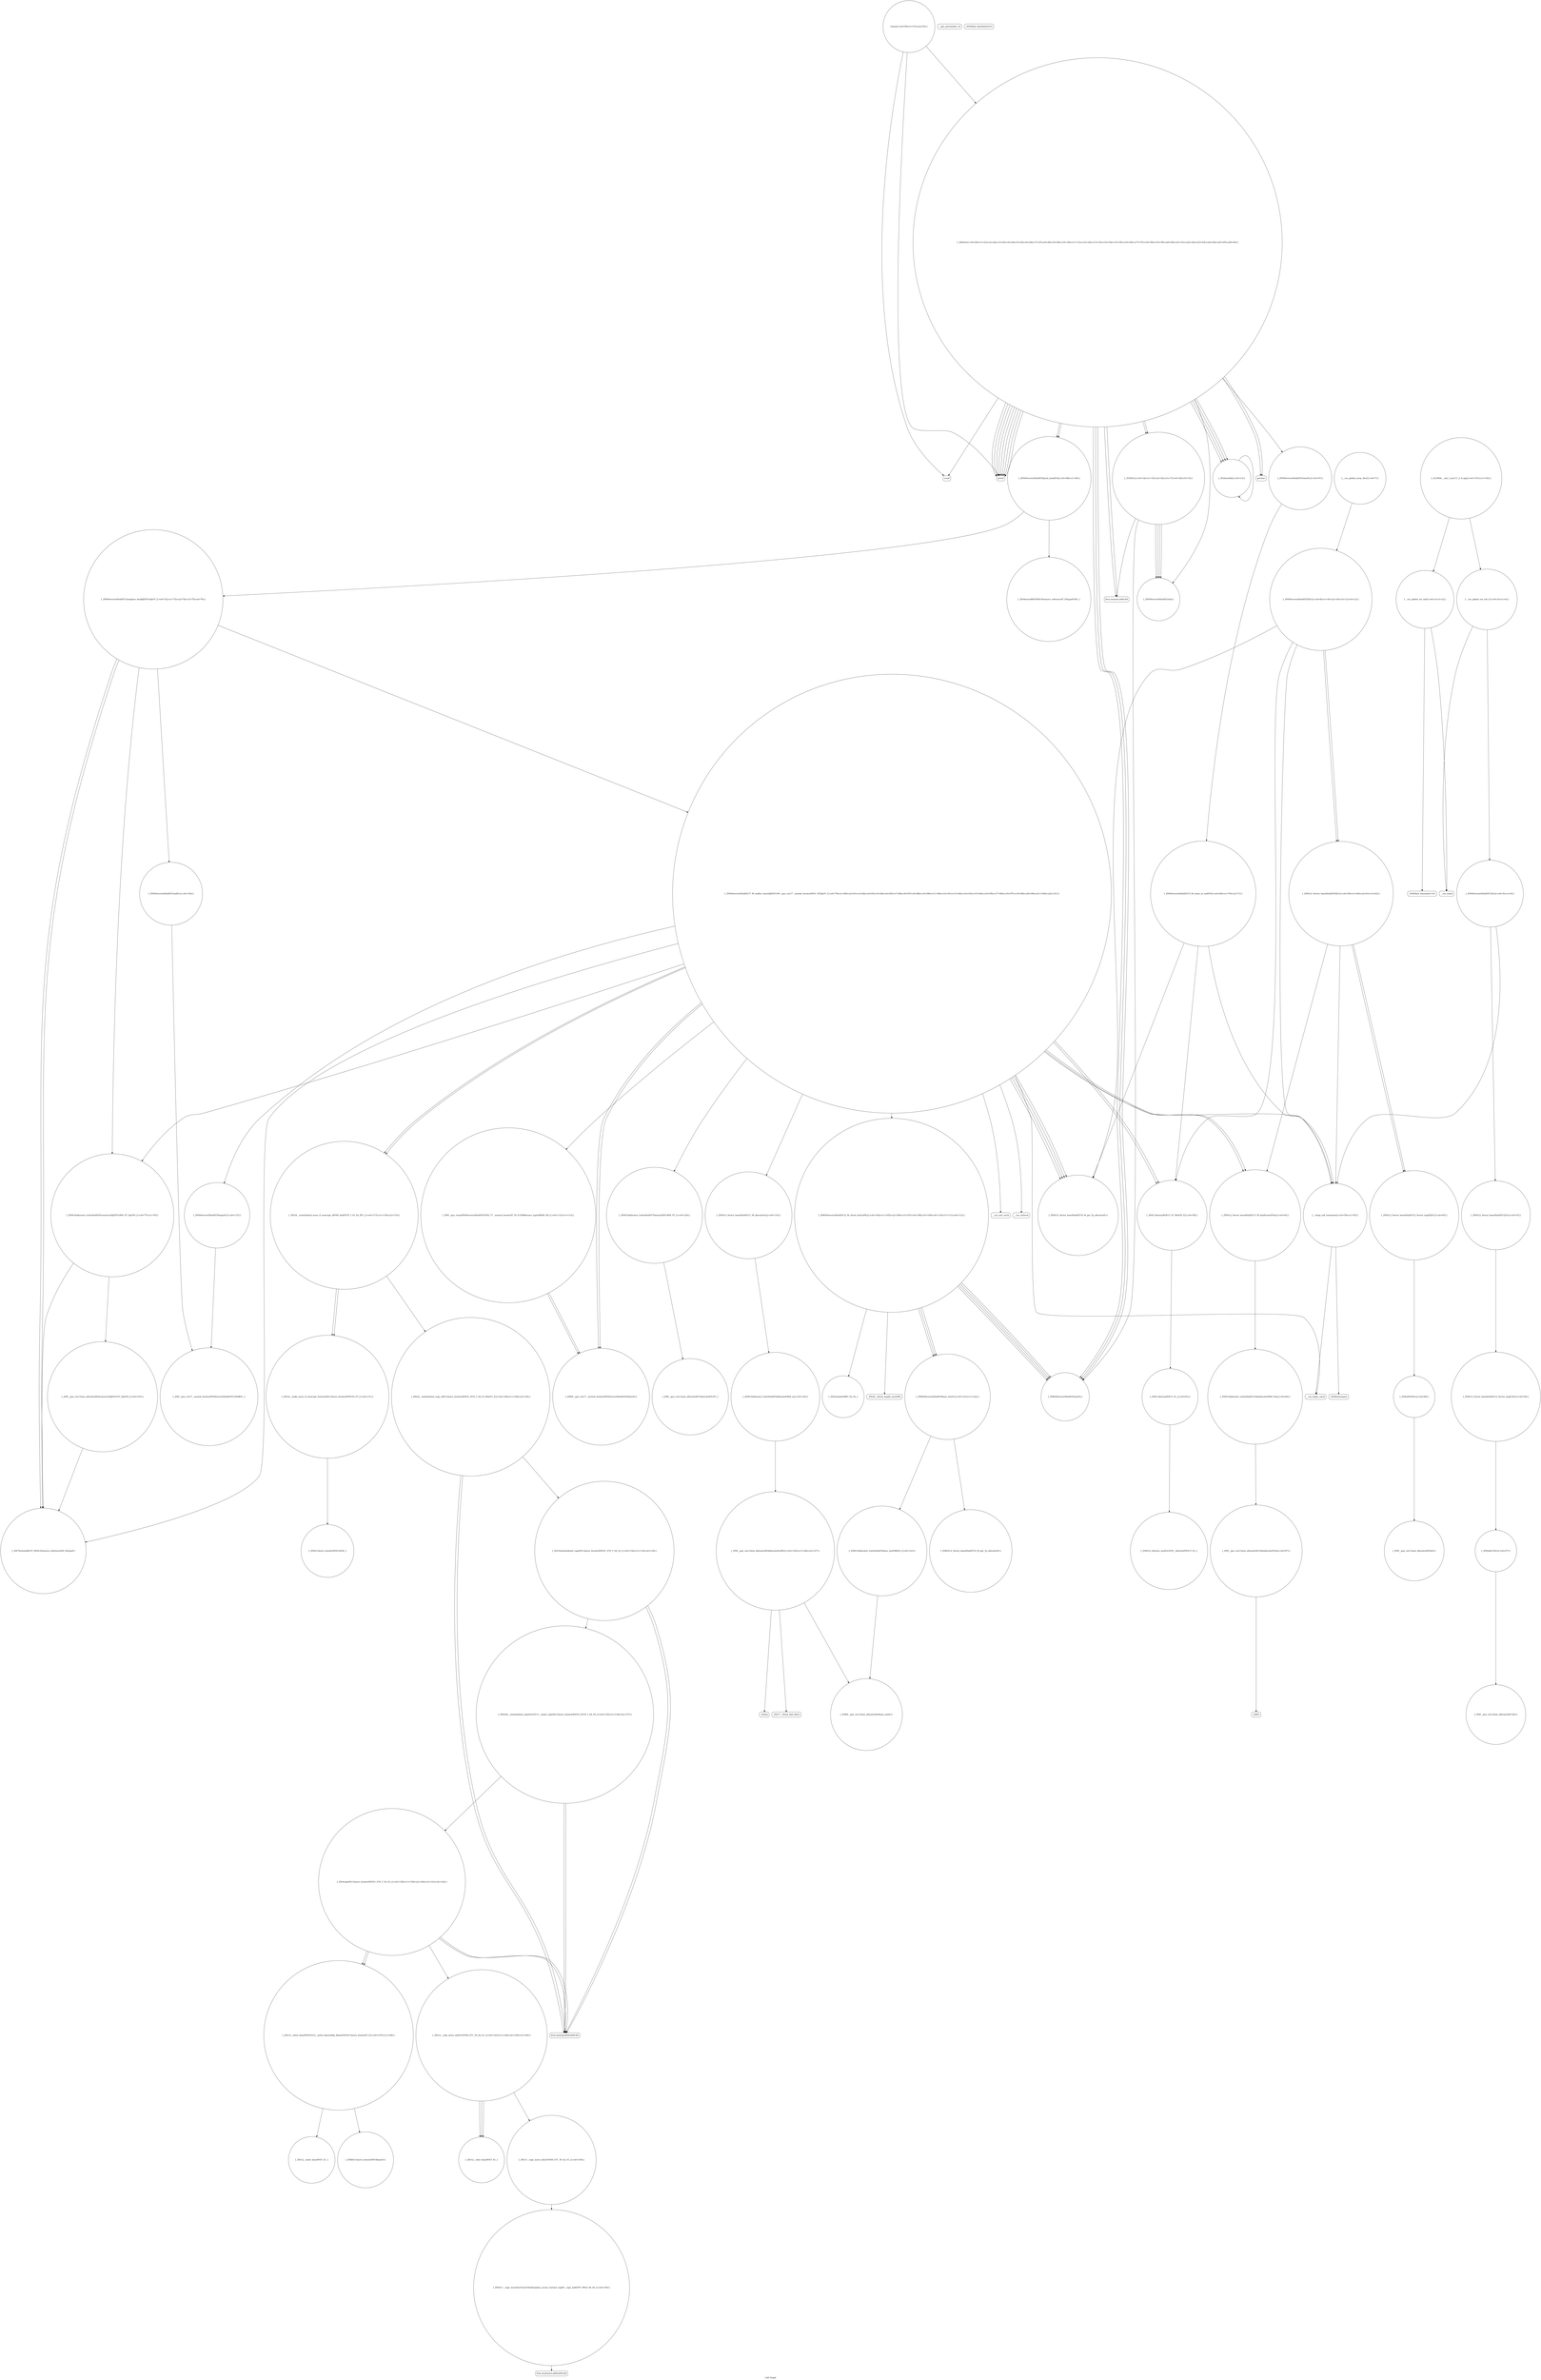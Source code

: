 digraph "Call Graph" {
	label="Call Graph";

	Node0x55672b8f8fa0 [shape=record,shape=circle,label="{__cxx_global_var_init|{<s0>1|<s1>2}}"];
	Node0x55672b8f8fa0:s0 -> Node0x55672b8f9020[color=black];
	Node0x55672b8f8fa0:s1 -> Node0x55672b8f9120[color=black];
	Node0x55672b8fa620 [shape=record,shape=circle,label="{_ZNSt6vectorIiSaIiEE17_M_realloc_insertIJiEEEvN9__gnu_cxx17__normal_iteratorIPiS1_EEDpOT_|{<s0>79|<s1>80|<s2>81|<s3>82|<s4>83|<s5>84|<s6>85|<s7>86|<s8>87|<s9>88|<s10>89|<s11>90|<s12>91|<s13>92|<s14>93|<s15>94|<s16>95|<s17>96|<s18>97|<s19>98|<s20>99|<s21>100|<s22>101}}"];
	Node0x55672b8fa620:s0 -> Node0x55672b8fb7c0[color=black];
	Node0x55672b8fa620:s1 -> Node0x55672b8fb8c0[color=black];
	Node0x55672b8fa620:s2 -> Node0x55672b8fb840[color=black];
	Node0x55672b8fa620:s3 -> Node0x55672b8fb940[color=black];
	Node0x55672b8fa620:s4 -> Node0x55672b8fa5a0[color=black];
	Node0x55672b8fa620:s5 -> Node0x55672b8fa520[color=black];
	Node0x55672b8fa620:s6 -> Node0x55672b8fba40[color=black];
	Node0x55672b8fa620:s7 -> Node0x55672b8f9e20[color=black];
	Node0x55672b8fa620:s8 -> Node0x55672b8fb9c0[color=black];
	Node0x55672b8fa620:s9 -> Node0x55672b8fba40[color=black];
	Node0x55672b8fa620:s10 -> Node0x55672b8f9e20[color=black];
	Node0x55672b8fa620:s11 -> Node0x55672b8fb9c0[color=black];
	Node0x55672b8fa620:s12 -> Node0x55672b8f9b20[color=black];
	Node0x55672b8fa620:s13 -> Node0x55672b8fbac0[color=black];
	Node0x55672b8fa620:s14 -> Node0x55672b8fbbc0[color=black];
	Node0x55672b8fa620:s15 -> Node0x55672b8f9e20[color=black];
	Node0x55672b8fa620:s16 -> Node0x55672b8f9da0[color=black];
	Node0x55672b8fa620:s17 -> Node0x55672b8fa020[color=black];
	Node0x55672b8fa620:s18 -> Node0x55672b8fbb40[color=black];
	Node0x55672b8fa620:s19 -> Node0x55672b8f9e20[color=black];
	Node0x55672b8fa620:s20 -> Node0x55672b8f9da0[color=black];
	Node0x55672b8fa620:s21 -> Node0x55672b8fa020[color=black];
	Node0x55672b8fa620:s22 -> Node0x55672b8f9aa0[color=black];
	Node0x55672b8f9320 [shape=record,shape=circle,label="{_ZNSt6vectorIiSaIiEED2Ev|{<s0>8|<s1>9|<s2>10|<s3>11|<s4>12}}"];
	Node0x55672b8f9320:s0 -> Node0x55672b8f9e20[color=black];
	Node0x55672b8f9320:s1 -> Node0x55672b8f9da0[color=black];
	Node0x55672b8f9320:s2 -> Node0x55672b8f9ea0[color=black];
	Node0x55672b8f9320:s3 -> Node0x55672b8f9ea0[color=black];
	Node0x55672b8f9320:s4 -> Node0x55672b8f9aa0[color=black];
	Node0x55672b8fb9c0 [shape=record,shape=circle,label="{_ZSt34__uninitialized_move_if_noexcept_aIPiS0_SaIiEET0_T_S3_S2_RT1_|{<s0>117|<s1>118|<s2>119}}"];
	Node0x55672b8fb9c0:s0 -> Node0x55672b8fc240[color=black];
	Node0x55672b8fb9c0:s1 -> Node0x55672b8fc240[color=black];
	Node0x55672b8fb9c0:s2 -> Node0x55672b8fc1c0[color=black];
	Node0x55672b8f96a0 [shape=record,shape=Mrecord,label="{scanf}"];
	Node0x55672b8fbd40 [shape=record,shape=circle,label="{_ZSt3maxImERKT_S2_S2_}"];
	Node0x55672b8f9a20 [shape=record,shape=Mrecord,label="{__gxx_personality_v0}"];
	Node0x55672b8fc0c0 [shape=record,shape=Mrecord,label="{_ZSt17__throw_bad_allocv}"];
	Node0x55672b8f9da0 [shape=record,shape=circle,label="{_ZSt8_DestroyIPiiEvT_S1_RSaIT0_E|{<s0>58}}"];
	Node0x55672b8f9da0:s0 -> Node0x55672b8f9f20[color=black];
	Node0x55672b8fc440 [shape=record,shape=circle,label="{_ZSt4copyISt13move_iteratorIPiES1_ET0_T_S4_S3_|{<s0>138|<s1>139|<s2>140|<s3>141|<s4>142}}"];
	Node0x55672b8fc440:s0 -> Node0x55672b8fc340[color=black];
	Node0x55672b8fc440:s1 -> Node0x55672b8fc540[color=black];
	Node0x55672b8fc440:s2 -> Node0x55672b8fc340[color=black];
	Node0x55672b8fc440:s3 -> Node0x55672b8fc540[color=black];
	Node0x55672b8fc440:s4 -> Node0x55672b8fc4c0[color=black];
	Node0x55672b8fa120 [shape=record,shape=circle,label="{_ZNSt16allocator_traitsISaIiEE10deallocateERS0_Pim|{<s0>66}}"];
	Node0x55672b8fa120:s0 -> Node0x55672b8fa1a0[color=black];
	Node0x55672b8fc7c0 [shape=record,shape=circle,label="{_ZSt12__miter_baseIPiET_S1_}"];
	Node0x55672b8fa4a0 [shape=record,shape=circle,label="{_ZSt4moveIRiEONSt16remove_referenceIT_E4typeEOS2_}"];
	Node0x55672b8f91a0 [shape=record,shape=circle,label="{__cxx_global_var_init.1|{<s0>3|<s1>4}}"];
	Node0x55672b8f91a0:s0 -> Node0x55672b8f9220[color=black];
	Node0x55672b8f91a0:s1 -> Node0x55672b8f9120[color=black];
	Node0x55672b8fb840 [shape=record,shape=circle,label="{_ZN9__gnu_cxxmiIPiSt6vectorIiSaIiEEEENS_17__normal_iteratorIT_T0_E15difference_typeERKS8_SB_|{<s0>113|<s1>114}}"];
	Node0x55672b8fb840:s0 -> Node0x55672b8fba40[color=black];
	Node0x55672b8fb840:s1 -> Node0x55672b8fba40[color=black];
	Node0x55672b8f9520 [shape=record,shape=circle,label="{_ZNKSt6vectorIiSaIiEE4sizeEv}"];
	Node0x55672b8fbbc0 [shape=record,shape=Mrecord,label="{__cxa_end_catch}"];
	Node0x55672b8f98a0 [shape=record,shape=Mrecord,label="{printf}"];
	Node0x55672b8fbf40 [shape=record,shape=circle,label="{_ZN9__gnu_cxx17__normal_iteratorIPiSt6vectorIiSaIiEEEC2ERKS1_}"];
	Node0x55672b8f9c20 [shape=record,shape=circle,label="{_ZNSt12_Vector_baseIiSaIiEE12_Vector_implC2Ev|{<s0>56}}"];
	Node0x55672b8f9c20:s0 -> Node0x55672b8f9ca0[color=black];
	Node0x55672b8fc2c0 [shape=record,shape=circle,label="{_ZSt18uninitialized_copyISt13move_iteratorIPiES1_ET0_T_S4_S3_|{<s0>132|<s1>133|<s2>134}}"];
	Node0x55672b8fc2c0:s0 -> Node0x55672b8fc340[color=black];
	Node0x55672b8fc2c0:s1 -> Node0x55672b8fc340[color=black];
	Node0x55672b8fc2c0:s2 -> Node0x55672b8fc3c0[color=black];
	Node0x55672b8f9fa0 [shape=record,shape=circle,label="{_ZNSt12_Destroy_auxILb1EE9__destroyIPiEEvT_S3_}"];
	Node0x55672b8fc640 [shape=record,shape=circle,label="{_ZSt12__niter_baseIPiET_S1_}"];
	Node0x55672b8fa320 [shape=record,shape=circle,label="{_ZN9__gnu_cxx13new_allocatorIiED2Ev}"];
	Node0x55672b8fc9c0 [shape=record,shape=circle,label="{_GLOBAL__sub_I_xyz111_2_0.cpp|{<s0>151|<s1>152}}"];
	Node0x55672b8fc9c0:s0 -> Node0x55672b8f8fa0[color=black];
	Node0x55672b8fc9c0:s1 -> Node0x55672b8f91a0[color=black];
	Node0x55672b8f9020 [shape=record,shape=Mrecord,label="{_ZNSt8ios_base4InitC1Ev}"];
	Node0x55672b8fa6a0 [shape=record,shape=circle,label="{_ZNSt6vectorIiSaIiEE3endEv|{<s0>102}}"];
	Node0x55672b8fa6a0:s0 -> Node0x55672b8fbf40[color=black];
	Node0x55672b8f93a0 [shape=record,shape=circle,label="{_Z5shootiiib|{<s0>13}}"];
	Node0x55672b8f93a0:s0 -> Node0x55672b8f93a0[color=black];
	Node0x55672b8fba40 [shape=record,shape=circle,label="{_ZNK9__gnu_cxx17__normal_iteratorIPiSt6vectorIiSaIiEEE4baseEv}"];
	Node0x55672b8f9720 [shape=record,shape=Mrecord,label="{getchar}"];
	Node0x55672b8fbdc0 [shape=record,shape=circle,label="{_ZNSt16allocator_traitsISaIiEE8max_sizeERKS0_|{<s0>123}}"];
	Node0x55672b8fbdc0:s0 -> Node0x55672b8fbec0[color=black];
	Node0x55672b8f9aa0 [shape=record,shape=circle,label="{__clang_call_terminate|{<s0>54|<s1>55}}"];
	Node0x55672b8f9aa0:s0 -> Node0x55672b8f9b20[color=black];
	Node0x55672b8f9aa0:s1 -> Node0x55672b8f9ba0[color=black];
	Node0x55672b8fc140 [shape=record,shape=Mrecord,label="{_Znwm}"];
	Node0x55672b8f9e20 [shape=record,shape=circle,label="{_ZNSt12_Vector_baseIiSaIiEE19_M_get_Tp_allocatorEv}"];
	Node0x55672b8fc4c0 [shape=record,shape=circle,label="{_ZSt14__copy_move_a2ILb1EPiS0_ET1_T0_S2_S1_|{<s0>143|<s1>144|<s2>145|<s3>146}}"];
	Node0x55672b8fc4c0:s0 -> Node0x55672b8fc640[color=black];
	Node0x55672b8fc4c0:s1 -> Node0x55672b8fc640[color=black];
	Node0x55672b8fc4c0:s2 -> Node0x55672b8fc640[color=black];
	Node0x55672b8fc4c0:s3 -> Node0x55672b8fc5c0[color=black];
	Node0x55672b8fa1a0 [shape=record,shape=circle,label="{_ZN9__gnu_cxx13new_allocatorIiE10deallocateEPim|{<s0>67}}"];
	Node0x55672b8fa1a0:s0 -> Node0x55672b8fa220[color=black];
	Node0x55672b8fc840 [shape=record,shape=circle,label="{_ZNKSt13move_iteratorIPiE4baseEv}"];
	Node0x55672b8fa520 [shape=record,shape=circle,label="{_ZNSt16allocator_traitsISaIiEE9constructIiJiEEEvRS0_PT_DpOT0_|{<s0>77|<s1>78}}"];
	Node0x55672b8fa520:s0 -> Node0x55672b8fa5a0[color=black];
	Node0x55672b8fa520:s1 -> Node0x55672b8fa720[color=black];
	Node0x55672b8f9220 [shape=record,shape=circle,label="{_ZNSt6vectorIiSaIiEEC2Ev|{<s0>5|<s1>6}}"];
	Node0x55672b8f9220:s0 -> Node0x55672b8f99a0[color=black];
	Node0x55672b8f9220:s1 -> Node0x55672b8f9aa0[color=black];
	Node0x55672b8fb8c0 [shape=record,shape=circle,label="{_ZNSt6vectorIiSaIiEE5beginEv|{<s0>115}}"];
	Node0x55672b8fb8c0:s0 -> Node0x55672b8fbf40[color=black];
	Node0x55672b8f95a0 [shape=record,shape=circle,label="{_ZNSt6vectorIiSaIiEEixEm}"];
	Node0x55672b8fbc40 [shape=record,shape=circle,label="{_ZNKSt6vectorIiSaIiEE8max_sizeEv|{<s0>121|<s1>122}}"];
	Node0x55672b8fbc40:s0 -> Node0x55672b8fbe40[color=black];
	Node0x55672b8fbc40:s1 -> Node0x55672b8fbdc0[color=black];
	Node0x55672b8f9920 [shape=record,shape=circle,label="{main|{<s0>50|<s1>51|<s2>52}}"];
	Node0x55672b8f9920:s0 -> Node0x55672b8f96a0[color=black];
	Node0x55672b8f9920:s1 -> Node0x55672b8f98a0[color=black];
	Node0x55672b8f9920:s2 -> Node0x55672b8f9620[color=black];
	Node0x55672b8fbfc0 [shape=record,shape=circle,label="{_ZNSt16allocator_traitsISaIiEE8allocateERS0_m|{<s0>124}}"];
	Node0x55672b8fbfc0:s0 -> Node0x55672b8fc040[color=black];
	Node0x55672b8f9ca0 [shape=record,shape=circle,label="{_ZNSaIiEC2Ev|{<s0>57}}"];
	Node0x55672b8f9ca0:s0 -> Node0x55672b8f9d20[color=black];
	Node0x55672b8fc340 [shape=record,shape=Mrecord,label="{llvm.memcpy.p0i8.p0i8.i64}"];
	Node0x55672b8fa020 [shape=record,shape=circle,label="{_ZNSt12_Vector_baseIiSaIiEE13_M_deallocateEPim|{<s0>64}}"];
	Node0x55672b8fa020:s0 -> Node0x55672b8fa120[color=black];
	Node0x55672b8fc6c0 [shape=record,shape=circle,label="{_ZNSt11__copy_moveILb1ELb1ESt26random_access_iterator_tagE8__copy_mIiEEPT_PKS3_S6_S4_|{<s0>150}}"];
	Node0x55672b8fc6c0:s0 -> Node0x55672b8fc740[color=black];
	Node0x55672b8fa3a0 [shape=record,shape=circle,label="{_ZNSt6vectorIiSaIiEE15_M_erase_at_endEPi|{<s0>69|<s1>70|<s2>71}}"];
	Node0x55672b8fa3a0:s0 -> Node0x55672b8f9e20[color=black];
	Node0x55672b8fa3a0:s1 -> Node0x55672b8f9da0[color=black];
	Node0x55672b8fa3a0:s2 -> Node0x55672b8f9aa0[color=black];
	Node0x55672b8f90a0 [shape=record,shape=Mrecord,label="{_ZNSt8ios_base4InitD1Ev}"];
	Node0x55672b8fa720 [shape=record,shape=circle,label="{_ZN9__gnu_cxx13new_allocatorIiE9constructIiJiEEEvPT_DpOT0_|{<s0>103}}"];
	Node0x55672b8fa720:s0 -> Node0x55672b8fa5a0[color=black];
	Node0x55672b8f9420 [shape=record,shape=circle,label="{_Z3SATv|{<s0>14|<s1>15|<s2>16|<s3>17|<s4>18|<s5>19}}"];
	Node0x55672b8f9420:s0 -> Node0x55672b8f94a0[color=black];
	Node0x55672b8f9420:s1 -> Node0x55672b8f9520[color=black];
	Node0x55672b8f9420:s2 -> Node0x55672b8f95a0[color=black];
	Node0x55672b8f9420:s3 -> Node0x55672b8f95a0[color=black];
	Node0x55672b8f9420:s4 -> Node0x55672b8f95a0[color=black];
	Node0x55672b8f9420:s5 -> Node0x55672b8f95a0[color=black];
	Node0x55672b8fbac0 [shape=record,shape=circle,label="{_ZNSt16allocator_traitsISaIiEE7destroyIiEEvRS0_PT_|{<s0>120}}"];
	Node0x55672b8fbac0:s0 -> Node0x55672b8fc940[color=black];
	Node0x55672b8f97a0 [shape=record,shape=circle,label="{_ZNSt6vectorIiSaIiEE5clearEv|{<s0>47}}"];
	Node0x55672b8f97a0:s0 -> Node0x55672b8fa3a0[color=black];
	Node0x55672b8fbe40 [shape=record,shape=circle,label="{_ZNKSt12_Vector_baseIiSaIiEE19_M_get_Tp_allocatorEv}"];
	Node0x55672b8f9b20 [shape=record,shape=Mrecord,label="{__cxa_begin_catch}"];
	Node0x55672b8fc1c0 [shape=record,shape=circle,label="{_ZSt22__uninitialized_copy_aISt13move_iteratorIPiES1_iET0_T_S4_S3_RSaIT1_E|{<s0>128|<s1>129|<s2>130}}"];
	Node0x55672b8fc1c0:s0 -> Node0x55672b8fc340[color=black];
	Node0x55672b8fc1c0:s1 -> Node0x55672b8fc340[color=black];
	Node0x55672b8fc1c0:s2 -> Node0x55672b8fc2c0[color=black];
	Node0x55672b8f9ea0 [shape=record,shape=circle,label="{_ZNSt12_Vector_baseIiSaIiEED2Ev|{<s0>59|<s1>60|<s2>61|<s3>62}}"];
	Node0x55672b8f9ea0:s0 -> Node0x55672b8fa020[color=black];
	Node0x55672b8f9ea0:s1 -> Node0x55672b8fa0a0[color=black];
	Node0x55672b8f9ea0:s2 -> Node0x55672b8fa0a0[color=black];
	Node0x55672b8f9ea0:s3 -> Node0x55672b8f9aa0[color=black];
	Node0x55672b8fc540 [shape=record,shape=circle,label="{_ZSt12__miter_baseIPiEDTcl12__miter_basecldtfp_4baseEEESt13move_iteratorIT_E|{<s0>147|<s1>148}}"];
	Node0x55672b8fc540:s0 -> Node0x55672b8fc840[color=black];
	Node0x55672b8fc540:s1 -> Node0x55672b8fc7c0[color=black];
	Node0x55672b8fa220 [shape=record,shape=Mrecord,label="{_ZdlPv}"];
	Node0x55672b8fc8c0 [shape=record,shape=circle,label="{_ZNSt13move_iteratorIPiEC2ES0_}"];
	Node0x55672b8fa5a0 [shape=record,shape=circle,label="{_ZSt7forwardIiEOT_RNSt16remove_referenceIS0_E4typeE}"];
	Node0x55672b8f92a0 [shape=record,shape=circle,label="{__cxx_global_array_dtor|{<s0>7}}"];
	Node0x55672b8f92a0:s0 -> Node0x55672b8f9320[color=black];
	Node0x55672b8fb940 [shape=record,shape=circle,label="{_ZNSt12_Vector_baseIiSaIiEE11_M_allocateEm|{<s0>116}}"];
	Node0x55672b8fb940:s0 -> Node0x55672b8fbfc0[color=black];
	Node0x55672b8f9620 [shape=record,shape=circle,label="{_Z4doitv|{<s0>20|<s1>21|<s2>22|<s3>23|<s4>24|<s5>25|<s6>26|<s7>27|<s8>28|<s9>29|<s10>30|<s11>31|<s12>32|<s13>33|<s14>34|<s15>35|<s16>36|<s17>37|<s18>38|<s19>39|<s20>40|<s21>41|<s22>42|<s23>43|<s24>44|<s25>45|<s26>46}}"];
	Node0x55672b8f9620:s0 -> Node0x55672b8f96a0[color=black];
	Node0x55672b8f9620:s1 -> Node0x55672b8f9720[color=black];
	Node0x55672b8f9620:s2 -> Node0x55672b8f9720[color=black];
	Node0x55672b8f9620:s3 -> Node0x55672b8f97a0[color=black];
	Node0x55672b8f9620:s4 -> Node0x55672b8f94a0[color=black];
	Node0x55672b8f9620:s5 -> Node0x55672b8f93a0[color=black];
	Node0x55672b8f9620:s6 -> Node0x55672b8f93a0[color=black];
	Node0x55672b8f9620:s7 -> Node0x55672b8f9820[color=black];
	Node0x55672b8f9620:s8 -> Node0x55672b8f94a0[color=black];
	Node0x55672b8f9620:s9 -> Node0x55672b8f93a0[color=black];
	Node0x55672b8f9620:s10 -> Node0x55672b8f93a0[color=black];
	Node0x55672b8f9620:s11 -> Node0x55672b8f9820[color=black];
	Node0x55672b8f9620:s12 -> Node0x55672b8f9520[color=black];
	Node0x55672b8f9620:s13 -> Node0x55672b8f98a0[color=black];
	Node0x55672b8f9620:s14 -> Node0x55672b8f9520[color=black];
	Node0x55672b8f9620:s15 -> Node0x55672b8f95a0[color=black];
	Node0x55672b8f9620:s16 -> Node0x55672b8f98a0[color=black];
	Node0x55672b8f9620:s17 -> Node0x55672b8f9520[color=black];
	Node0x55672b8f9620:s18 -> Node0x55672b8f98a0[color=black];
	Node0x55672b8f9620:s19 -> Node0x55672b8f9420[color=black];
	Node0x55672b8f9620:s20 -> Node0x55672b8f98a0[color=black];
	Node0x55672b8f9620:s21 -> Node0x55672b8f9420[color=black];
	Node0x55672b8f9620:s22 -> Node0x55672b8f98a0[color=black];
	Node0x55672b8f9620:s23 -> Node0x55672b8f98a0[color=black];
	Node0x55672b8f9620:s24 -> Node0x55672b8f98a0[color=black];
	Node0x55672b8f9620:s25 -> Node0x55672b8f98a0[color=black];
	Node0x55672b8f9620:s26 -> Node0x55672b8f98a0[color=black];
	Node0x55672b8fbcc0 [shape=record,shape=Mrecord,label="{_ZSt20__throw_length_errorPKc}"];
	Node0x55672b8f99a0 [shape=record,shape=circle,label="{_ZNSt12_Vector_baseIiSaIiEEC2Ev|{<s0>53}}"];
	Node0x55672b8f99a0:s0 -> Node0x55672b8f9c20[color=black];
	Node0x55672b8fc040 [shape=record,shape=circle,label="{_ZN9__gnu_cxx13new_allocatorIiE8allocateEmPKv|{<s0>125|<s1>126|<s2>127}}"];
	Node0x55672b8fc040:s0 -> Node0x55672b8fbec0[color=black];
	Node0x55672b8fc040:s1 -> Node0x55672b8fc0c0[color=black];
	Node0x55672b8fc040:s2 -> Node0x55672b8fc140[color=black];
	Node0x55672b8f9d20 [shape=record,shape=circle,label="{_ZN9__gnu_cxx13new_allocatorIiEC2Ev}"];
	Node0x55672b8fc3c0 [shape=record,shape=circle,label="{_ZNSt20__uninitialized_copyILb1EE13__uninit_copyISt13move_iteratorIPiES3_EET0_T_S6_S5_|{<s0>135|<s1>136|<s2>137}}"];
	Node0x55672b8fc3c0:s0 -> Node0x55672b8fc340[color=black];
	Node0x55672b8fc3c0:s1 -> Node0x55672b8fc340[color=black];
	Node0x55672b8fc3c0:s2 -> Node0x55672b8fc440[color=black];
	Node0x55672b8fa0a0 [shape=record,shape=circle,label="{_ZNSt12_Vector_baseIiSaIiEE12_Vector_implD2Ev|{<s0>65}}"];
	Node0x55672b8fa0a0:s0 -> Node0x55672b8fa2a0[color=black];
	Node0x55672b8fc740 [shape=record,shape=Mrecord,label="{llvm.memmove.p0i8.p0i8.i64}"];
	Node0x55672b8fa420 [shape=record,shape=circle,label="{_ZNSt6vectorIiSaIiEE12emplace_backIJiEEEvDpOT_|{<s0>72|<s1>73|<s2>74|<s3>75|<s4>76}}"];
	Node0x55672b8fa420:s0 -> Node0x55672b8fa5a0[color=black];
	Node0x55672b8fa420:s1 -> Node0x55672b8fa520[color=black];
	Node0x55672b8fa420:s2 -> Node0x55672b8fa6a0[color=black];
	Node0x55672b8fa420:s3 -> Node0x55672b8fa5a0[color=black];
	Node0x55672b8fa420:s4 -> Node0x55672b8fa620[color=black];
	Node0x55672b8f9120 [shape=record,shape=Mrecord,label="{__cxa_atexit}"];
	Node0x55672b8fb7c0 [shape=record,shape=circle,label="{_ZNKSt6vectorIiSaIiEE12_M_check_lenEmPKc|{<s0>104|<s1>105|<s2>106|<s3>107|<s4>108|<s5>109|<s6>110|<s7>111|<s8>112}}"];
	Node0x55672b8fb7c0:s0 -> Node0x55672b8fbc40[color=black];
	Node0x55672b8fb7c0:s1 -> Node0x55672b8f9520[color=black];
	Node0x55672b8fb7c0:s2 -> Node0x55672b8fbcc0[color=black];
	Node0x55672b8fb7c0:s3 -> Node0x55672b8f9520[color=black];
	Node0x55672b8fb7c0:s4 -> Node0x55672b8f9520[color=black];
	Node0x55672b8fb7c0:s5 -> Node0x55672b8fbd40[color=black];
	Node0x55672b8fb7c0:s6 -> Node0x55672b8f9520[color=black];
	Node0x55672b8fb7c0:s7 -> Node0x55672b8fbc40[color=black];
	Node0x55672b8fb7c0:s8 -> Node0x55672b8fbc40[color=black];
	Node0x55672b8f94a0 [shape=record,shape=Mrecord,label="{llvm.memset.p0i8.i64}"];
	Node0x55672b8fbb40 [shape=record,shape=Mrecord,label="{__cxa_rethrow}"];
	Node0x55672b8f9820 [shape=record,shape=circle,label="{_ZNSt6vectorIiSaIiEE9push_backEOi|{<s0>48|<s1>49}}"];
	Node0x55672b8f9820:s0 -> Node0x55672b8fa4a0[color=black];
	Node0x55672b8f9820:s1 -> Node0x55672b8fa420[color=black];
	Node0x55672b8fbec0 [shape=record,shape=circle,label="{_ZNK9__gnu_cxx13new_allocatorIiE8max_sizeEv}"];
	Node0x55672b8f9ba0 [shape=record,shape=Mrecord,label="{_ZSt9terminatev}"];
	Node0x55672b8fc240 [shape=record,shape=circle,label="{_ZSt32__make_move_if_noexcept_iteratorIiSt13move_iteratorIPiEET0_PT_|{<s0>131}}"];
	Node0x55672b8fc240:s0 -> Node0x55672b8fc8c0[color=black];
	Node0x55672b8f9f20 [shape=record,shape=circle,label="{_ZSt8_DestroyIPiEvT_S1_|{<s0>63}}"];
	Node0x55672b8f9f20:s0 -> Node0x55672b8f9fa0[color=black];
	Node0x55672b8fc5c0 [shape=record,shape=circle,label="{_ZSt13__copy_move_aILb1EPiS0_ET1_T0_S2_S1_|{<s0>149}}"];
	Node0x55672b8fc5c0:s0 -> Node0x55672b8fc6c0[color=black];
	Node0x55672b8fa2a0 [shape=record,shape=circle,label="{_ZNSaIiED2Ev|{<s0>68}}"];
	Node0x55672b8fa2a0:s0 -> Node0x55672b8fa320[color=black];
	Node0x55672b8fc940 [shape=record,shape=circle,label="{_ZN9__gnu_cxx13new_allocatorIiE7destroyIiEEvPT_}"];
}
